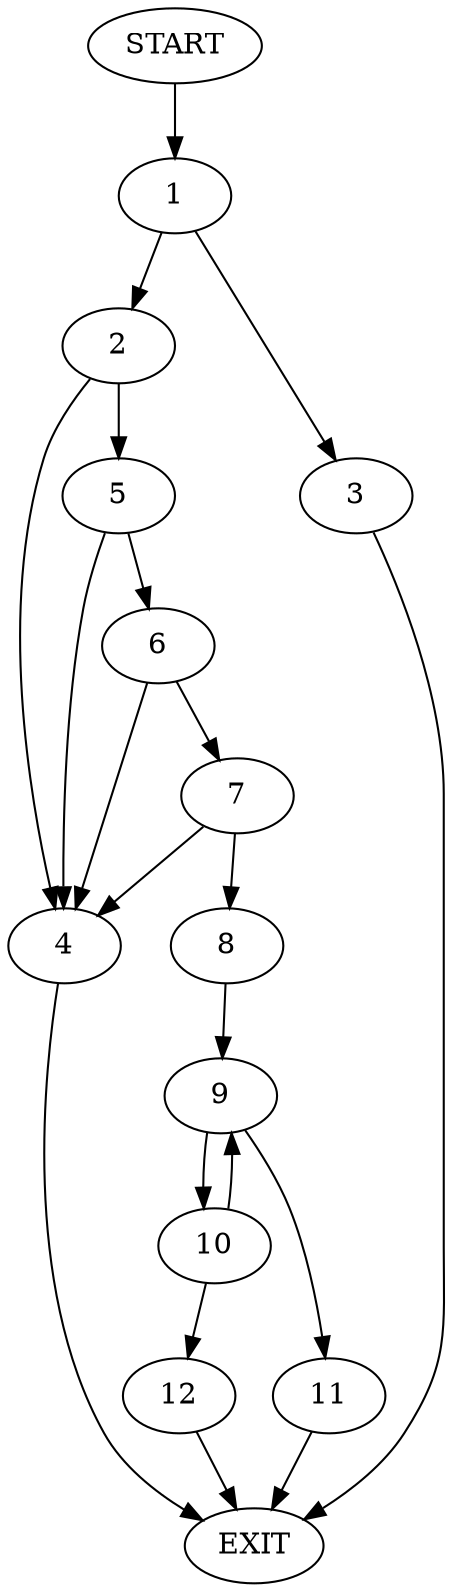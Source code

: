 digraph {
0 [label="START"]
13 [label="EXIT"]
0 -> 1
1 -> 2
1 -> 3
3 -> 13
2 -> 4
2 -> 5
4 -> 13
5 -> 6
5 -> 4
6 -> 7
6 -> 4
7 -> 4
7 -> 8
8 -> 9
9 -> 10
9 -> 11
10 -> 9
10 -> 12
11 -> 13
12 -> 13
}
